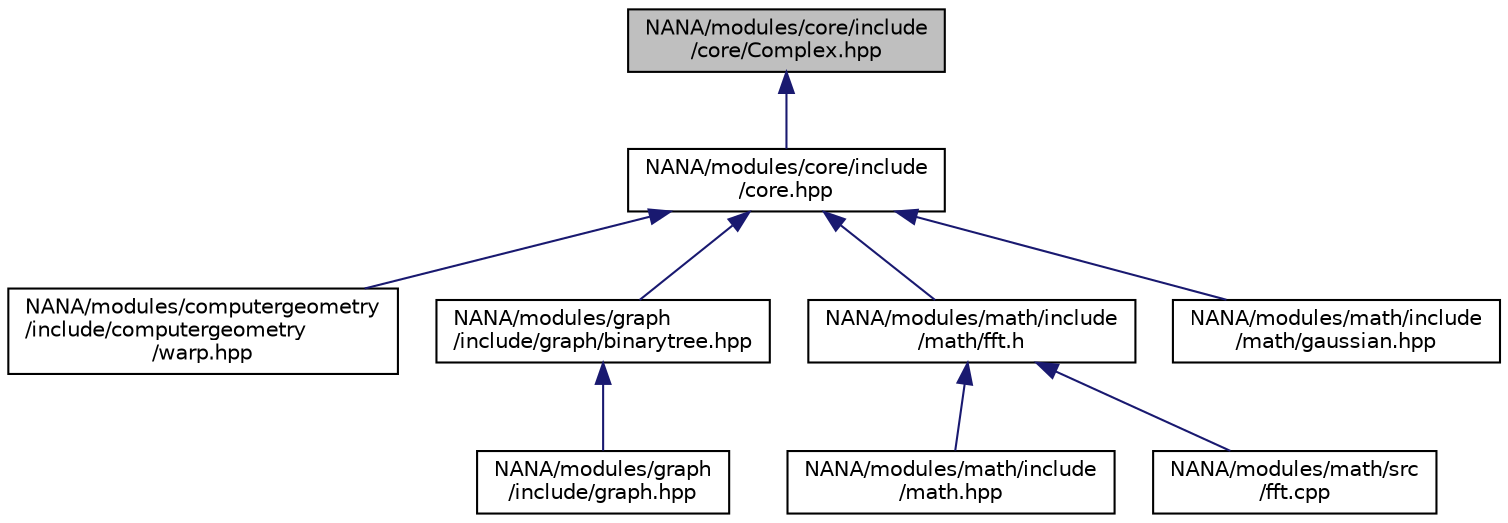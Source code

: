 digraph "NANA/modules/core/include/core/Complex.hpp"
{
 // LATEX_PDF_SIZE
  edge [fontname="Helvetica",fontsize="10",labelfontname="Helvetica",labelfontsize="10"];
  node [fontname="Helvetica",fontsize="10",shape=record];
  Node1 [label="NANA/modules/core/include\l/core/Complex.hpp",height=0.2,width=0.4,color="black", fillcolor="grey75", style="filled", fontcolor="black",tooltip="实现复数"];
  Node1 -> Node2 [dir="back",color="midnightblue",fontsize="10",style="solid",fontname="Helvetica"];
  Node2 [label="NANA/modules/core/include\l/core.hpp",height=0.2,width=0.4,color="black", fillcolor="white", style="filled",URL="$core_8hpp.html",tooltip="包含基本的数据结构等"];
  Node2 -> Node3 [dir="back",color="midnightblue",fontsize="10",style="solid",fontname="Helvetica"];
  Node3 [label="NANA/modules/computergeometry\l/include/computergeometry\l/warp.hpp",height=0.2,width=0.4,color="black", fillcolor="white", style="filled",URL="$warp_8hpp.html",tooltip="实现点集的仿射变换和透视变换"];
  Node2 -> Node4 [dir="back",color="midnightblue",fontsize="10",style="solid",fontname="Helvetica"];
  Node4 [label="NANA/modules/graph\l/include/graph/binarytree.hpp",height=0.2,width=0.4,color="black", fillcolor="white", style="filled",URL="$binarytree_8hpp.html",tooltip="实现二叉树的模板"];
  Node4 -> Node5 [dir="back",color="midnightblue",fontsize="10",style="solid",fontname="Helvetica"];
  Node5 [label="NANA/modules/graph\l/include/graph.hpp",height=0.2,width=0.4,color="black", fillcolor="white", style="filled",URL="$graph_8hpp.html",tooltip="实现图论相关算法"];
  Node2 -> Node6 [dir="back",color="midnightblue",fontsize="10",style="solid",fontname="Helvetica"];
  Node6 [label="NANA/modules/math/include\l/math/fft.h",height=0.2,width=0.4,color="black", fillcolor="white", style="filled",URL="$fft_8h_source.html",tooltip=" "];
  Node6 -> Node7 [dir="back",color="midnightblue",fontsize="10",style="solid",fontname="Helvetica"];
  Node7 [label="NANA/modules/math/include\l/math.hpp",height=0.2,width=0.4,color="black", fillcolor="white", style="filled",URL="$math_8hpp.html",tooltip="实现基本的数学运算"];
  Node6 -> Node8 [dir="back",color="midnightblue",fontsize="10",style="solid",fontname="Helvetica"];
  Node8 [label="NANA/modules/math/src\l/fft.cpp",height=0.2,width=0.4,color="black", fillcolor="white", style="filled",URL="$fft_8cpp_source.html",tooltip=" "];
  Node2 -> Node9 [dir="back",color="midnightblue",fontsize="10",style="solid",fontname="Helvetica"];
  Node9 [label="NANA/modules/math/include\l/math/gaussian.hpp",height=0.2,width=0.4,color="black", fillcolor="white", style="filled",URL="$gaussian_8hpp.html",tooltip="实现高斯相关的算法"];
}
